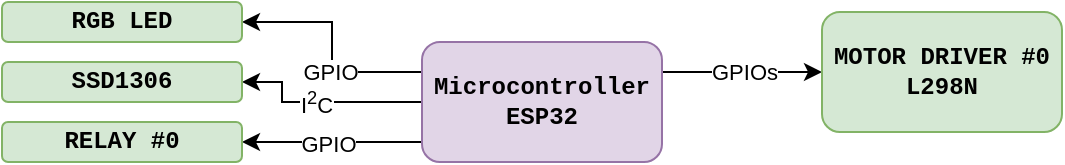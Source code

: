 <mxfile version="26.0.3" pages="2">
  <diagram id="04GOslsQYsE7Ux3H-qjs" name="hardware-design">
    <mxGraphModel dx="548" dy="358" grid="1" gridSize="10" guides="1" tooltips="1" connect="1" arrows="1" fold="1" page="1" pageScale="1" pageWidth="850" pageHeight="1100" math="0" shadow="0">
      <root>
        <mxCell id="0" />
        <mxCell id="1" parent="0" />
        <mxCell id="7iHmRNYBpmug5_hZaxxt-1" style="edgeStyle=orthogonalEdgeStyle;rounded=0;orthogonalLoop=1;jettySize=auto;html=1;exitX=0;exitY=0.25;exitDx=0;exitDy=0;entryX=1;entryY=0.5;entryDx=0;entryDy=0;" edge="1" parent="1" source="7iHmRNYBpmug5_hZaxxt-23" target="7iHmRNYBpmug5_hZaxxt-27">
          <mxGeometry relative="1" as="geometry" />
        </mxCell>
        <mxCell id="7iHmRNYBpmug5_hZaxxt-2" value="GPIO" style="edgeLabel;html=1;align=center;verticalAlign=middle;resizable=0;points=[];" vertex="1" connectable="0" parent="7iHmRNYBpmug5_hZaxxt-1">
          <mxGeometry x="-0.295" y="3" relative="1" as="geometry">
            <mxPoint x="-6" y="-3" as="offset" />
          </mxGeometry>
        </mxCell>
        <mxCell id="7iHmRNYBpmug5_hZaxxt-3" style="edgeStyle=orthogonalEdgeStyle;rounded=0;orthogonalLoop=1;jettySize=auto;html=1;exitX=0;exitY=0.5;exitDx=0;exitDy=0;entryX=1;entryY=0.5;entryDx=0;entryDy=0;" edge="1" parent="1" source="7iHmRNYBpmug5_hZaxxt-23" target="7iHmRNYBpmug5_hZaxxt-28">
          <mxGeometry relative="1" as="geometry">
            <Array as="points">
              <mxPoint x="240" y="160" />
              <mxPoint x="240" y="150" />
            </Array>
          </mxGeometry>
        </mxCell>
        <mxCell id="7iHmRNYBpmug5_hZaxxt-4" value="I&lt;sup&gt;2&lt;/sup&gt;C" style="edgeLabel;html=1;align=center;verticalAlign=middle;resizable=0;points=[];" vertex="1" connectable="0" parent="7iHmRNYBpmug5_hZaxxt-3">
          <mxGeometry x="0.076" y="3" relative="1" as="geometry">
            <mxPoint x="1" y="-3" as="offset" />
          </mxGeometry>
        </mxCell>
        <mxCell id="7iHmRNYBpmug5_hZaxxt-5" style="edgeStyle=orthogonalEdgeStyle;rounded=0;orthogonalLoop=1;jettySize=auto;html=1;exitX=1;exitY=0.25;exitDx=0;exitDy=0;entryX=0;entryY=0.5;entryDx=0;entryDy=0;" edge="1" parent="1" source="7iHmRNYBpmug5_hZaxxt-23" target="7iHmRNYBpmug5_hZaxxt-24">
          <mxGeometry relative="1" as="geometry" />
        </mxCell>
        <mxCell id="7iHmRNYBpmug5_hZaxxt-6" value="GPIOs" style="edgeLabel;html=1;align=center;verticalAlign=middle;resizable=0;points=[];" vertex="1" connectable="0" parent="7iHmRNYBpmug5_hZaxxt-5">
          <mxGeometry x="0.019" relative="1" as="geometry">
            <mxPoint as="offset" />
          </mxGeometry>
        </mxCell>
        <mxCell id="7iHmRNYBpmug5_hZaxxt-15" style="edgeStyle=orthogonalEdgeStyle;rounded=0;orthogonalLoop=1;jettySize=auto;html=1;exitX=0;exitY=0.75;exitDx=0;exitDy=0;entryX=1;entryY=0.5;entryDx=0;entryDy=0;" edge="1" parent="1" source="7iHmRNYBpmug5_hZaxxt-23" target="7iHmRNYBpmug5_hZaxxt-33">
          <mxGeometry relative="1" as="geometry">
            <Array as="points">
              <mxPoint x="310" y="180" />
            </Array>
          </mxGeometry>
        </mxCell>
        <mxCell id="7iHmRNYBpmug5_hZaxxt-16" value="GPIO" style="edgeLabel;html=1;align=center;verticalAlign=middle;resizable=0;points=[];" vertex="1" connectable="0" parent="7iHmRNYBpmug5_hZaxxt-15">
          <mxGeometry x="0.094" y="1" relative="1" as="geometry">
            <mxPoint as="offset" />
          </mxGeometry>
        </mxCell>
        <mxCell id="7iHmRNYBpmug5_hZaxxt-23" value="Microcontroller&lt;br&gt;ESP32" style="rounded=1;whiteSpace=wrap;html=1;strokeColor=#9673a6;align=center;verticalAlign=middle;fontFamily=Courier New;fontSize=12;fillColor=#e1d5e7;fontStyle=1" vertex="1" parent="1">
          <mxGeometry x="310" y="130" width="120" height="60" as="geometry" />
        </mxCell>
        <mxCell id="7iHmRNYBpmug5_hZaxxt-24" value="MOTOR DRIVER #0&lt;div&gt;L298N&lt;/div&gt;" style="rounded=1;whiteSpace=wrap;html=1;strokeColor=#82b366;align=center;verticalAlign=middle;fontFamily=Courier New;fontSize=12;fillColor=#d5e8d4;fontStyle=1" vertex="1" parent="1">
          <mxGeometry x="510" y="115" width="120" height="60" as="geometry" />
        </mxCell>
        <mxCell id="7iHmRNYBpmug5_hZaxxt-27" value="RGB LED" style="rounded=1;whiteSpace=wrap;html=1;strokeColor=#82b366;align=center;verticalAlign=middle;fontFamily=Courier New;fontSize=12;fillColor=#d5e8d4;fontStyle=1" vertex="1" parent="1">
          <mxGeometry x="100" y="110" width="120" height="20" as="geometry" />
        </mxCell>
        <mxCell id="7iHmRNYBpmug5_hZaxxt-28" value="SSD1306" style="rounded=1;whiteSpace=wrap;html=1;strokeColor=#82b366;align=center;verticalAlign=middle;fontFamily=Courier New;fontSize=12;fillColor=#d5e8d4;fontStyle=1" vertex="1" parent="1">
          <mxGeometry x="100" y="140" width="120" height="20" as="geometry" />
        </mxCell>
        <mxCell id="7iHmRNYBpmug5_hZaxxt-33" value="RELAY #0" style="rounded=1;whiteSpace=wrap;html=1;strokeColor=#82b366;align=center;verticalAlign=middle;fontFamily=Courier New;fontSize=12;fillColor=#d5e8d4;fontStyle=1" vertex="1" parent="1">
          <mxGeometry x="100" y="170" width="120" height="20" as="geometry" />
        </mxCell>
      </root>
    </mxGraphModel>
  </diagram>
  <diagram name="process-design" id="6NmzWrrzfGXgevO3qQrM">
    <mxGraphModel dx="794" dy="519" grid="1" gridSize="10" guides="1" tooltips="1" connect="1" arrows="1" fold="1" page="1" pageScale="1" pageWidth="850" pageHeight="1100" math="0" shadow="0">
      <root>
        <mxCell id="0" />
        <mxCell id="1" parent="0" />
      </root>
    </mxGraphModel>
  </diagram>
</mxfile>
